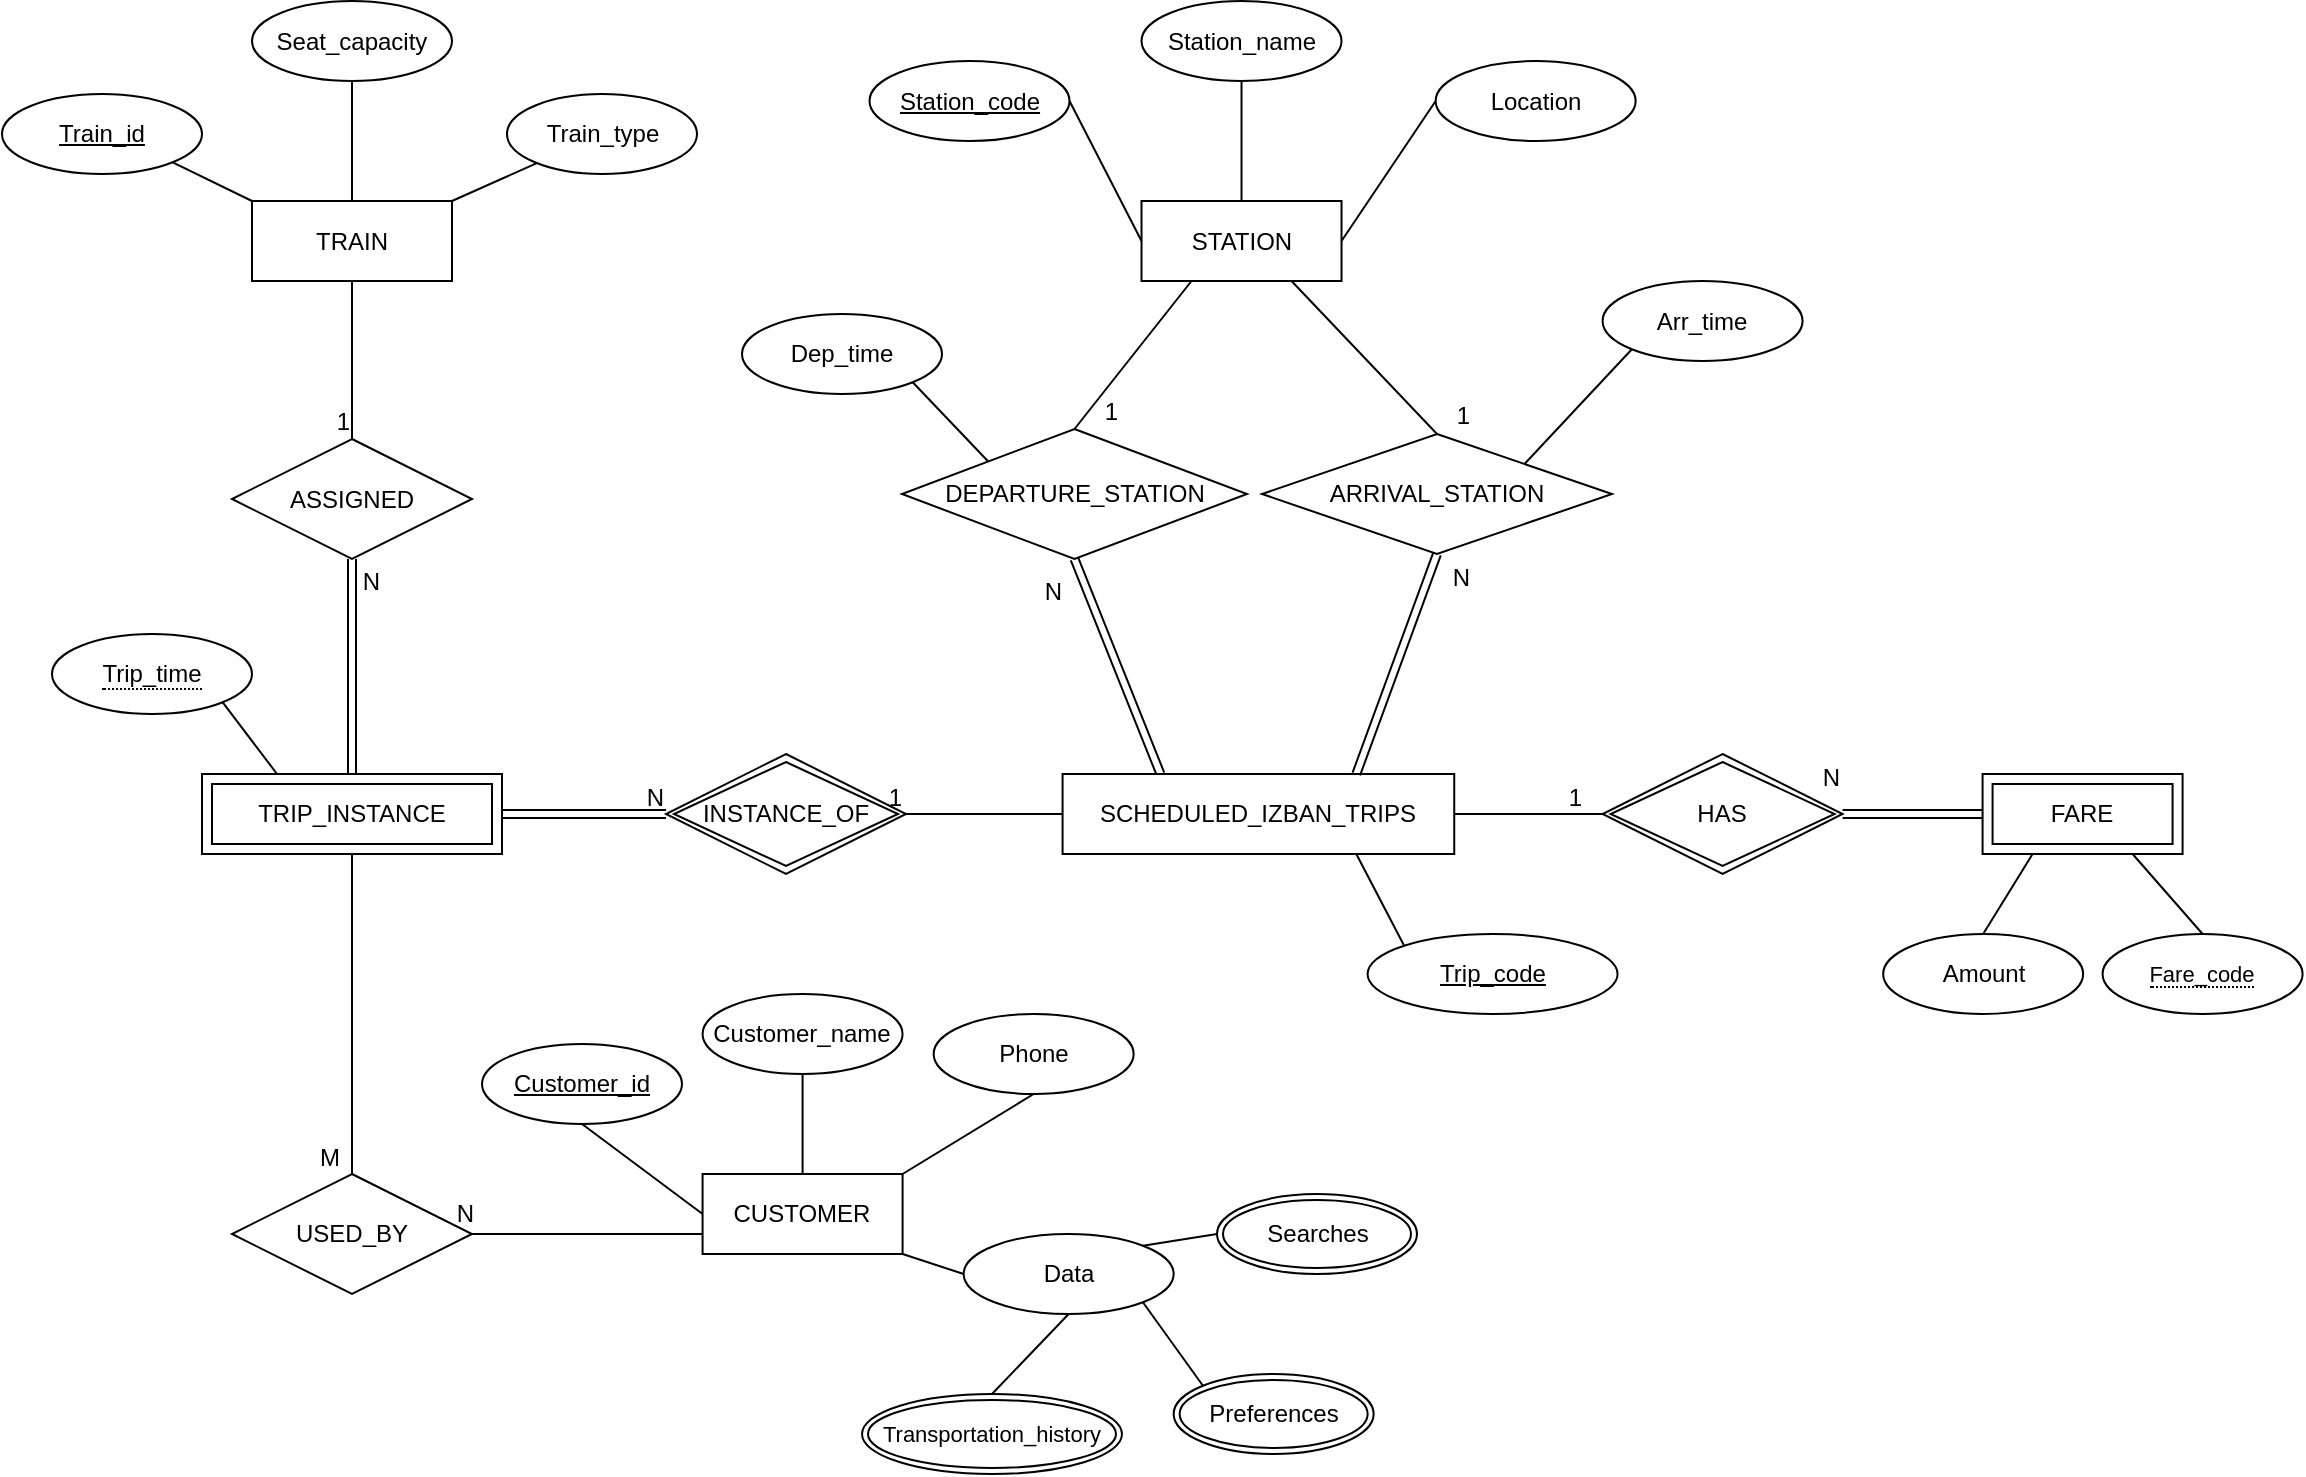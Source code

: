 <mxfile version="22.1.2" type="device">
  <diagram name="Sayfa -1" id="F2bUgsgtkVRP9ctM-zOT">
    <mxGraphModel dx="835" dy="731" grid="1" gridSize="10" guides="1" tooltips="1" connect="1" arrows="1" fold="1" page="0" pageScale="1" pageWidth="827" pageHeight="1169" math="0" shadow="0">
      <root>
        <mxCell id="0" />
        <mxCell id="1" parent="0" />
        <mxCell id="5uHYOdVr4QRPiF2o35ic-2" value="STATION" style="whiteSpace=wrap;html=1;align=center;" vertex="1" parent="1">
          <mxGeometry x="1269.76" y="303.5" width="100" height="40" as="geometry" />
        </mxCell>
        <mxCell id="5uHYOdVr4QRPiF2o35ic-3" value="" style="endArrow=none;html=1;rounded=0;entryX=0;entryY=0.5;entryDx=0;entryDy=0;exitX=1;exitY=0.5;exitDx=0;exitDy=0;" edge="1" parent="1" source="5uHYOdVr4QRPiF2o35ic-55" target="5uHYOdVr4QRPiF2o35ic-69">
          <mxGeometry relative="1" as="geometry">
            <mxPoint x="1297" y="591" as="sourcePoint" />
            <mxPoint x="1100" y="375.86" as="targetPoint" />
          </mxGeometry>
        </mxCell>
        <mxCell id="5uHYOdVr4QRPiF2o35ic-4" value="1" style="resizable=0;html=1;whiteSpace=wrap;align=right;verticalAlign=bottom;" connectable="0" vertex="1" parent="5uHYOdVr4QRPiF2o35ic-3">
          <mxGeometry x="1" relative="1" as="geometry">
            <mxPoint x="-9" as="offset" />
          </mxGeometry>
        </mxCell>
        <mxCell id="5uHYOdVr4QRPiF2o35ic-5" value="ARRIVAL_STATION" style="shape=rhombus;perimeter=rhombusPerimeter;whiteSpace=wrap;html=1;align=center;" vertex="1" parent="1">
          <mxGeometry x="1330" y="420" width="175" height="60" as="geometry" />
        </mxCell>
        <mxCell id="5uHYOdVr4QRPiF2o35ic-6" value="DEPARTURE_STATION" style="shape=rhombus;perimeter=rhombusPerimeter;whiteSpace=wrap;html=1;align=center;" vertex="1" parent="1">
          <mxGeometry x="1150" y="417.5" width="172.5" height="65" as="geometry" />
        </mxCell>
        <mxCell id="5uHYOdVr4QRPiF2o35ic-7" value="" style="endArrow=none;html=1;rounded=0;entryX=0.5;entryY=0;entryDx=0;entryDy=0;exitX=0.25;exitY=1;exitDx=0;exitDy=0;" edge="1" parent="1" source="5uHYOdVr4QRPiF2o35ic-2" target="5uHYOdVr4QRPiF2o35ic-6">
          <mxGeometry relative="1" as="geometry">
            <mxPoint x="1095" y="445" as="sourcePoint" />
            <mxPoint x="1085" y="615" as="targetPoint" />
          </mxGeometry>
        </mxCell>
        <mxCell id="5uHYOdVr4QRPiF2o35ic-8" value="1" style="resizable=0;html=1;whiteSpace=wrap;align=right;verticalAlign=bottom;" connectable="0" vertex="1" parent="5uHYOdVr4QRPiF2o35ic-7">
          <mxGeometry x="1" relative="1" as="geometry">
            <mxPoint x="23" as="offset" />
          </mxGeometry>
        </mxCell>
        <mxCell id="5uHYOdVr4QRPiF2o35ic-9" value="" style="endArrow=none;html=1;rounded=0;entryX=0.5;entryY=0;entryDx=0;entryDy=0;exitX=0.75;exitY=1;exitDx=0;exitDy=0;" edge="1" parent="1" source="5uHYOdVr4QRPiF2o35ic-2" target="5uHYOdVr4QRPiF2o35ic-5">
          <mxGeometry relative="1" as="geometry">
            <mxPoint x="1448.36" y="420" as="sourcePoint" />
            <mxPoint x="1268.36" y="510" as="targetPoint" />
          </mxGeometry>
        </mxCell>
        <mxCell id="5uHYOdVr4QRPiF2o35ic-10" value="1" style="resizable=0;html=1;whiteSpace=wrap;align=right;verticalAlign=bottom;" connectable="0" vertex="1" parent="5uHYOdVr4QRPiF2o35ic-9">
          <mxGeometry x="1" relative="1" as="geometry">
            <mxPoint x="18" as="offset" />
          </mxGeometry>
        </mxCell>
        <mxCell id="5uHYOdVr4QRPiF2o35ic-11" value="Station_code" style="ellipse;whiteSpace=wrap;html=1;align=center;fontStyle=4;" vertex="1" parent="1">
          <mxGeometry x="1133.76" y="233.5" width="100" height="40" as="geometry" />
        </mxCell>
        <mxCell id="5uHYOdVr4QRPiF2o35ic-12" value="Location" style="ellipse;whiteSpace=wrap;html=1;align=center;" vertex="1" parent="1">
          <mxGeometry x="1416.83" y="233.5" width="100" height="40" as="geometry" />
        </mxCell>
        <mxCell id="5uHYOdVr4QRPiF2o35ic-13" value="Station_name" style="ellipse;whiteSpace=wrap;html=1;align=center;" vertex="1" parent="1">
          <mxGeometry x="1269.76" y="203.5" width="100" height="40" as="geometry" />
        </mxCell>
        <mxCell id="5uHYOdVr4QRPiF2o35ic-14" value="" style="endArrow=none;html=1;rounded=0;entryX=0;entryY=0.5;entryDx=0;entryDy=0;exitX=1;exitY=0.5;exitDx=0;exitDy=0;" edge="1" parent="1" source="5uHYOdVr4QRPiF2o35ic-11" target="5uHYOdVr4QRPiF2o35ic-2">
          <mxGeometry relative="1" as="geometry">
            <mxPoint x="1198.47" y="333.5" as="sourcePoint" />
            <mxPoint x="1208.47" y="403.5" as="targetPoint" />
          </mxGeometry>
        </mxCell>
        <mxCell id="5uHYOdVr4QRPiF2o35ic-15" value="" style="endArrow=none;html=1;rounded=0;exitX=0.5;exitY=1;exitDx=0;exitDy=0;entryX=0.5;entryY=0;entryDx=0;entryDy=0;" edge="1" parent="1" source="5uHYOdVr4QRPiF2o35ic-13" target="5uHYOdVr4QRPiF2o35ic-2">
          <mxGeometry relative="1" as="geometry">
            <mxPoint x="1238.47" y="273.5" as="sourcePoint" />
            <mxPoint x="1398.47" y="273.5" as="targetPoint" />
          </mxGeometry>
        </mxCell>
        <mxCell id="5uHYOdVr4QRPiF2o35ic-16" value="" style="endArrow=none;html=1;rounded=0;exitX=0;exitY=0.5;exitDx=0;exitDy=0;entryX=1;entryY=0.5;entryDx=0;entryDy=0;" edge="1" parent="1" source="5uHYOdVr4QRPiF2o35ic-12" target="5uHYOdVr4QRPiF2o35ic-2">
          <mxGeometry relative="1" as="geometry">
            <mxPoint x="1238.47" y="273.5" as="sourcePoint" />
            <mxPoint x="1398.47" y="273.5" as="targetPoint" />
          </mxGeometry>
        </mxCell>
        <mxCell id="5uHYOdVr4QRPiF2o35ic-17" value="CUSTOMER" style="whiteSpace=wrap;html=1;align=center;" vertex="1" parent="1">
          <mxGeometry x="1050.29" y="790" width="100" height="40" as="geometry" />
        </mxCell>
        <mxCell id="5uHYOdVr4QRPiF2o35ic-18" value="Customer_id" style="ellipse;whiteSpace=wrap;html=1;align=center;fontStyle=4;" vertex="1" parent="1">
          <mxGeometry x="940" y="725" width="100" height="40" as="geometry" />
        </mxCell>
        <mxCell id="5uHYOdVr4QRPiF2o35ic-19" value="Customer_name" style="ellipse;whiteSpace=wrap;html=1;align=center;" vertex="1" parent="1">
          <mxGeometry x="1050.29" y="700" width="100" height="40" as="geometry" />
        </mxCell>
        <mxCell id="5uHYOdVr4QRPiF2o35ic-20" value="Data" style="ellipse;whiteSpace=wrap;html=1;align=center;" vertex="1" parent="1">
          <mxGeometry x="1180.83" y="820" width="105" height="40" as="geometry" />
        </mxCell>
        <mxCell id="5uHYOdVr4QRPiF2o35ic-21" value="" style="endArrow=none;html=1;rounded=0;entryX=0;entryY=0.5;entryDx=0;entryDy=0;exitX=0.5;exitY=1;exitDx=0;exitDy=0;" edge="1" parent="1" source="5uHYOdVr4QRPiF2o35ic-18" target="5uHYOdVr4QRPiF2o35ic-17">
          <mxGeometry relative="1" as="geometry">
            <mxPoint x="1075.29" y="725" as="sourcePoint" />
            <mxPoint x="1235.29" y="725" as="targetPoint" />
          </mxGeometry>
        </mxCell>
        <mxCell id="5uHYOdVr4QRPiF2o35ic-22" value="" style="endArrow=none;html=1;rounded=0;entryX=1;entryY=1;entryDx=0;entryDy=0;exitX=0;exitY=0.5;exitDx=0;exitDy=0;" edge="1" parent="1" source="5uHYOdVr4QRPiF2o35ic-20" target="5uHYOdVr4QRPiF2o35ic-17">
          <mxGeometry relative="1" as="geometry">
            <mxPoint x="1075.29" y="795" as="sourcePoint" />
            <mxPoint x="1235.29" y="795" as="targetPoint" />
          </mxGeometry>
        </mxCell>
        <mxCell id="5uHYOdVr4QRPiF2o35ic-23" value="" style="endArrow=none;html=1;rounded=0;exitX=0;exitY=0;exitDx=0;exitDy=0;entryX=1;entryY=1;entryDx=0;entryDy=0;" edge="1" parent="1" source="5uHYOdVr4QRPiF2o35ic-25" target="5uHYOdVr4QRPiF2o35ic-20">
          <mxGeometry relative="1" as="geometry">
            <mxPoint x="1465.29" y="885" as="sourcePoint" />
            <mxPoint x="1305.29" y="855" as="targetPoint" />
          </mxGeometry>
        </mxCell>
        <mxCell id="5uHYOdVr4QRPiF2o35ic-24" value="" style="endArrow=none;html=1;rounded=0;entryX=1;entryY=0;entryDx=0;entryDy=0;exitX=0;exitY=0.5;exitDx=0;exitDy=0;" edge="1" parent="1" source="5uHYOdVr4QRPiF2o35ic-27" target="5uHYOdVr4QRPiF2o35ic-20">
          <mxGeometry relative="1" as="geometry">
            <mxPoint x="1535.29" y="865" as="sourcePoint" />
            <mxPoint x="1425.29" y="785" as="targetPoint" />
          </mxGeometry>
        </mxCell>
        <mxCell id="5uHYOdVr4QRPiF2o35ic-25" value="Preferences" style="ellipse;shape=doubleEllipse;margin=3;whiteSpace=wrap;html=1;align=center;" vertex="1" parent="1">
          <mxGeometry x="1285.83" y="890" width="100" height="40" as="geometry" />
        </mxCell>
        <mxCell id="5uHYOdVr4QRPiF2o35ic-26" value="Transportation_history" style="ellipse;shape=doubleEllipse;margin=3;whiteSpace=wrap;html=1;align=center;fontSize=11;" vertex="1" parent="1">
          <mxGeometry x="1130" y="900" width="130" height="40" as="geometry" />
        </mxCell>
        <mxCell id="5uHYOdVr4QRPiF2o35ic-27" value="Searches" style="ellipse;shape=doubleEllipse;margin=3;whiteSpace=wrap;html=1;align=center;" vertex="1" parent="1">
          <mxGeometry x="1307.5" y="800" width="100" height="40" as="geometry" />
        </mxCell>
        <mxCell id="5uHYOdVr4QRPiF2o35ic-28" value="" style="endArrow=none;html=1;rounded=0;entryX=0.5;entryY=1;entryDx=0;entryDy=0;" edge="1" parent="1" source="5uHYOdVr4QRPiF2o35ic-17" target="5uHYOdVr4QRPiF2o35ic-19">
          <mxGeometry relative="1" as="geometry">
            <mxPoint x="1055.29" y="835" as="sourcePoint" />
            <mxPoint x="1215.29" y="835" as="targetPoint" />
          </mxGeometry>
        </mxCell>
        <mxCell id="5uHYOdVr4QRPiF2o35ic-29" value="Phone" style="ellipse;whiteSpace=wrap;html=1;align=center;" vertex="1" parent="1">
          <mxGeometry x="1165.83" y="710" width="100" height="40" as="geometry" />
        </mxCell>
        <mxCell id="5uHYOdVr4QRPiF2o35ic-30" value="" style="endArrow=none;html=1;rounded=0;entryX=0.5;entryY=1;entryDx=0;entryDy=0;exitX=1;exitY=0;exitDx=0;exitDy=0;" edge="1" parent="1" source="5uHYOdVr4QRPiF2o35ic-17" target="5uHYOdVr4QRPiF2o35ic-29">
          <mxGeometry relative="1" as="geometry">
            <mxPoint x="1135.29" y="725" as="sourcePoint" />
            <mxPoint x="1295.29" y="725" as="targetPoint" />
          </mxGeometry>
        </mxCell>
        <mxCell id="5uHYOdVr4QRPiF2o35ic-40" style="edgeStyle=orthogonalEdgeStyle;rounded=0;orthogonalLoop=1;jettySize=auto;html=1;exitX=0.5;exitY=1;exitDx=0;exitDy=0;" edge="1" parent="1">
          <mxGeometry relative="1" as="geometry">
            <mxPoint x="1323.63" y="525.86" as="sourcePoint" />
            <mxPoint x="1323.63" y="525.86" as="targetPoint" />
          </mxGeometry>
        </mxCell>
        <mxCell id="5uHYOdVr4QRPiF2o35ic-41" value="" style="shape=link;html=1;rounded=0;entryX=0.5;entryY=1;entryDx=0;entryDy=0;exitX=0.25;exitY=0;exitDx=0;exitDy=0;" edge="1" parent="1" source="5uHYOdVr4QRPiF2o35ic-55" target="5uHYOdVr4QRPiF2o35ic-6">
          <mxGeometry relative="1" as="geometry">
            <mxPoint x="1325" y="475" as="sourcePoint" />
            <mxPoint x="1405" y="545" as="targetPoint" />
          </mxGeometry>
        </mxCell>
        <mxCell id="5uHYOdVr4QRPiF2o35ic-42" value="N" style="resizable=0;html=1;whiteSpace=wrap;align=right;verticalAlign=bottom;" connectable="0" vertex="1" parent="5uHYOdVr4QRPiF2o35ic-41">
          <mxGeometry x="1" relative="1" as="geometry">
            <mxPoint x="-5" y="25" as="offset" />
          </mxGeometry>
        </mxCell>
        <mxCell id="5uHYOdVr4QRPiF2o35ic-43" value="TRAIN" style="whiteSpace=wrap;html=1;align=center;" vertex="1" parent="1">
          <mxGeometry x="825" y="303.5" width="100" height="40" as="geometry" />
        </mxCell>
        <mxCell id="5uHYOdVr4QRPiF2o35ic-44" value="ASSIGNED" style="shape=rhombus;perimeter=rhombusPerimeter;whiteSpace=wrap;html=1;align=center;" vertex="1" parent="1">
          <mxGeometry x="815" y="422.5" width="120" height="60" as="geometry" />
        </mxCell>
        <mxCell id="5uHYOdVr4QRPiF2o35ic-45" value="Seat_capacity" style="ellipse;whiteSpace=wrap;html=1;align=center;direction=west;" vertex="1" parent="1">
          <mxGeometry x="825" y="203.5" width="100" height="40" as="geometry" />
        </mxCell>
        <mxCell id="5uHYOdVr4QRPiF2o35ic-46" value="" style="endArrow=none;html=1;rounded=0;exitX=1;exitY=0;exitDx=0;exitDy=0;" edge="1" parent="1" source="5uHYOdVr4QRPiF2o35ic-43" target="5uHYOdVr4QRPiF2o35ic-54">
          <mxGeometry relative="1" as="geometry">
            <mxPoint x="975" y="350" as="sourcePoint" />
            <mxPoint x="975" y="350" as="targetPoint" />
          </mxGeometry>
        </mxCell>
        <mxCell id="5uHYOdVr4QRPiF2o35ic-47" value="" style="endArrow=none;html=1;rounded=0;exitX=0.5;exitY=0;exitDx=0;exitDy=0;entryX=0.5;entryY=0;entryDx=0;entryDy=0;" edge="1" parent="1" source="5uHYOdVr4QRPiF2o35ic-45" target="5uHYOdVr4QRPiF2o35ic-43">
          <mxGeometry relative="1" as="geometry">
            <mxPoint x="1045" y="230" as="sourcePoint" />
            <mxPoint x="1095" y="240" as="targetPoint" />
          </mxGeometry>
        </mxCell>
        <mxCell id="5uHYOdVr4QRPiF2o35ic-48" value="" style="endArrow=none;html=1;rounded=0;exitX=0.5;exitY=1;exitDx=0;exitDy=0;entryX=0.5;entryY=0;entryDx=0;entryDy=0;" edge="1" parent="1" source="5uHYOdVr4QRPiF2o35ic-43" target="5uHYOdVr4QRPiF2o35ic-44">
          <mxGeometry relative="1" as="geometry">
            <mxPoint x="760" y="370" as="sourcePoint" />
            <mxPoint x="825" y="370" as="targetPoint" />
            <Array as="points" />
          </mxGeometry>
        </mxCell>
        <mxCell id="5uHYOdVr4QRPiF2o35ic-49" value="1" style="resizable=0;html=1;whiteSpace=wrap;align=right;verticalAlign=bottom;" connectable="0" vertex="1" parent="5uHYOdVr4QRPiF2o35ic-48">
          <mxGeometry x="1" relative="1" as="geometry" />
        </mxCell>
        <mxCell id="5uHYOdVr4QRPiF2o35ic-50" value="" style="shape=link;html=1;rounded=0;entryX=0.5;entryY=1;entryDx=0;entryDy=0;exitX=0.5;exitY=0;exitDx=0;exitDy=0;" edge="1" parent="1" source="5uHYOdVr4QRPiF2o35ic-59" target="5uHYOdVr4QRPiF2o35ic-44">
          <mxGeometry relative="1" as="geometry">
            <mxPoint x="785" y="590" as="sourcePoint" />
            <mxPoint x="570" y="620" as="targetPoint" />
          </mxGeometry>
        </mxCell>
        <mxCell id="5uHYOdVr4QRPiF2o35ic-51" value="N" style="resizable=0;html=1;whiteSpace=wrap;align=right;verticalAlign=bottom;" connectable="0" vertex="1" parent="5uHYOdVr4QRPiF2o35ic-50">
          <mxGeometry x="1" relative="1" as="geometry">
            <mxPoint x="15" y="20" as="offset" />
          </mxGeometry>
        </mxCell>
        <mxCell id="5uHYOdVr4QRPiF2o35ic-52" value="Train_id" style="ellipse;whiteSpace=wrap;html=1;align=center;fontStyle=4;" vertex="1" parent="1">
          <mxGeometry x="700" y="250" width="100" height="40" as="geometry" />
        </mxCell>
        <mxCell id="5uHYOdVr4QRPiF2o35ic-53" value="" style="endArrow=none;html=1;rounded=0;entryX=0;entryY=0;entryDx=0;entryDy=0;exitX=1;exitY=1;exitDx=0;exitDy=0;" edge="1" parent="1" source="5uHYOdVr4QRPiF2o35ic-52" target="5uHYOdVr4QRPiF2o35ic-43">
          <mxGeometry relative="1" as="geometry">
            <mxPoint x="875" y="230" as="sourcePoint" />
            <mxPoint x="1055" y="320" as="targetPoint" />
          </mxGeometry>
        </mxCell>
        <mxCell id="5uHYOdVr4QRPiF2o35ic-54" value="Train_type" style="ellipse;whiteSpace=wrap;html=1;align=center;" vertex="1" parent="1">
          <mxGeometry x="952.5" y="250" width="95" height="40" as="geometry" />
        </mxCell>
        <mxCell id="5uHYOdVr4QRPiF2o35ic-55" value="SCHEDULED_IZBAN_TRIPS" style="whiteSpace=wrap;html=1;align=center;" vertex="1" parent="1">
          <mxGeometry x="1230.29" y="590" width="195.83" height="40" as="geometry" />
        </mxCell>
        <mxCell id="5uHYOdVr4QRPiF2o35ic-58" value="" style="endArrow=none;html=1;rounded=0;entryX=0.5;entryY=1;entryDx=0;entryDy=0;exitX=0.5;exitY=0;exitDx=0;exitDy=0;" edge="1" parent="1" source="5uHYOdVr4QRPiF2o35ic-26" target="5uHYOdVr4QRPiF2o35ic-20">
          <mxGeometry relative="1" as="geometry">
            <mxPoint x="1090.29" y="875" as="sourcePoint" />
            <mxPoint x="1250.29" y="875" as="targetPoint" />
          </mxGeometry>
        </mxCell>
        <mxCell id="5uHYOdVr4QRPiF2o35ic-59" value="TRIP_INSTANCE" style="shape=ext;margin=3;double=1;whiteSpace=wrap;html=1;align=center;" vertex="1" parent="1">
          <mxGeometry x="800" y="590" width="150" height="40" as="geometry" />
        </mxCell>
        <mxCell id="5uHYOdVr4QRPiF2o35ic-60" value="" style="shape=link;html=1;rounded=0;exitX=1;exitY=0.5;exitDx=0;exitDy=0;entryX=0;entryY=0.5;entryDx=0;entryDy=0;" edge="1" parent="1" source="5uHYOdVr4QRPiF2o35ic-59" target="5uHYOdVr4QRPiF2o35ic-64">
          <mxGeometry relative="1" as="geometry">
            <mxPoint x="853.75" y="604.6" as="sourcePoint" />
            <mxPoint x="1013.75" y="604.6" as="targetPoint" />
          </mxGeometry>
        </mxCell>
        <mxCell id="5uHYOdVr4QRPiF2o35ic-61" value="N" style="resizable=0;html=1;whiteSpace=wrap;align=right;verticalAlign=bottom;" connectable="0" vertex="1" parent="5uHYOdVr4QRPiF2o35ic-60">
          <mxGeometry x="1" relative="1" as="geometry" />
        </mxCell>
        <mxCell id="5uHYOdVr4QRPiF2o35ic-62" value="" style="endArrow=none;html=1;rounded=0;exitX=0;exitY=0.5;exitDx=0;exitDy=0;entryX=1;entryY=0.5;entryDx=0;entryDy=0;" edge="1" parent="1" source="5uHYOdVr4QRPiF2o35ic-55" target="5uHYOdVr4QRPiF2o35ic-64">
          <mxGeometry relative="1" as="geometry">
            <mxPoint x="930" y="560" as="sourcePoint" />
            <mxPoint x="1120" y="590" as="targetPoint" />
          </mxGeometry>
        </mxCell>
        <mxCell id="5uHYOdVr4QRPiF2o35ic-63" value="1" style="resizable=0;html=1;whiteSpace=wrap;align=right;verticalAlign=bottom;" connectable="0" vertex="1" parent="5uHYOdVr4QRPiF2o35ic-62">
          <mxGeometry x="1" relative="1" as="geometry" />
        </mxCell>
        <mxCell id="5uHYOdVr4QRPiF2o35ic-64" value="INSTANCE_OF" style="shape=rhombus;double=1;perimeter=rhombusPerimeter;whiteSpace=wrap;html=1;align=center;" vertex="1" parent="1">
          <mxGeometry x="1032" y="580" width="120" height="60" as="geometry" />
        </mxCell>
        <mxCell id="5uHYOdVr4QRPiF2o35ic-65" value="Trip_code" style="ellipse;whiteSpace=wrap;html=1;align=center;fontStyle=4;" vertex="1" parent="1">
          <mxGeometry x="1382.79" y="670" width="125" height="40" as="geometry" />
        </mxCell>
        <mxCell id="5uHYOdVr4QRPiF2o35ic-67" value="" style="endArrow=none;html=1;rounded=0;exitX=0.75;exitY=1;exitDx=0;exitDy=0;entryX=0;entryY=0;entryDx=0;entryDy=0;" edge="1" parent="1" source="5uHYOdVr4QRPiF2o35ic-55" target="5uHYOdVr4QRPiF2o35ic-65">
          <mxGeometry relative="1" as="geometry">
            <mxPoint x="1350" y="560" as="sourcePoint" />
            <mxPoint x="1390" y="690" as="targetPoint" />
          </mxGeometry>
        </mxCell>
        <mxCell id="5uHYOdVr4QRPiF2o35ic-68" value="FARE" style="shape=ext;margin=3;double=1;whiteSpace=wrap;html=1;align=center;" vertex="1" parent="1">
          <mxGeometry x="1690.29" y="590" width="100" height="40" as="geometry" />
        </mxCell>
        <mxCell id="5uHYOdVr4QRPiF2o35ic-69" value="HAS" style="shape=rhombus;double=1;perimeter=rhombusPerimeter;whiteSpace=wrap;html=1;align=center;" vertex="1" parent="1">
          <mxGeometry x="1500.29" y="580" width="120" height="60" as="geometry" />
        </mxCell>
        <mxCell id="5uHYOdVr4QRPiF2o35ic-70" value="" style="endArrow=none;html=1;rounded=0;exitX=0.25;exitY=1;exitDx=0;exitDy=0;entryX=0.5;entryY=0;entryDx=0;entryDy=0;" edge="1" parent="1" source="5uHYOdVr4QRPiF2o35ic-68" target="5uHYOdVr4QRPiF2o35ic-76">
          <mxGeometry relative="1" as="geometry">
            <mxPoint x="1753.65" y="495" as="sourcePoint" />
            <mxPoint x="1813.65" y="635" as="targetPoint" />
          </mxGeometry>
        </mxCell>
        <mxCell id="5uHYOdVr4QRPiF2o35ic-71" style="edgeStyle=orthogonalEdgeStyle;rounded=0;orthogonalLoop=1;jettySize=auto;html=1;exitX=0.5;exitY=1;exitDx=0;exitDy=0;" edge="1" parent="1">
          <mxGeometry relative="1" as="geometry">
            <mxPoint x="1473.36" y="690" as="sourcePoint" />
            <mxPoint x="1473.36" y="690" as="targetPoint" />
          </mxGeometry>
        </mxCell>
        <mxCell id="5uHYOdVr4QRPiF2o35ic-72" value="" style="shape=link;html=1;rounded=0;entryX=1;entryY=0.5;entryDx=0;entryDy=0;exitX=0;exitY=0.5;exitDx=0;exitDy=0;" edge="1" parent="1" source="5uHYOdVr4QRPiF2o35ic-68" target="5uHYOdVr4QRPiF2o35ic-69">
          <mxGeometry relative="1" as="geometry">
            <mxPoint x="1578.65" y="500" as="sourcePoint" />
            <mxPoint x="1738.65" y="500" as="targetPoint" />
          </mxGeometry>
        </mxCell>
        <mxCell id="5uHYOdVr4QRPiF2o35ic-73" value="N" style="resizable=0;html=1;whiteSpace=wrap;align=right;verticalAlign=bottom;" connectable="0" vertex="1" parent="5uHYOdVr4QRPiF2o35ic-72">
          <mxGeometry x="1" relative="1" as="geometry">
            <mxPoint y="-10" as="offset" />
          </mxGeometry>
        </mxCell>
        <mxCell id="5uHYOdVr4QRPiF2o35ic-74" value="&lt;span style=&quot;border-bottom: 1px dotted; font-size: 11px;&quot;&gt;Fare_code&lt;/span&gt;" style="ellipse;whiteSpace=wrap;html=1;align=center;fontSize=11;" vertex="1" parent="1">
          <mxGeometry x="1750.29" y="670" width="100" height="40" as="geometry" />
        </mxCell>
        <mxCell id="5uHYOdVr4QRPiF2o35ic-75" value="" style="endArrow=none;html=1;rounded=0;exitX=0.75;exitY=1;exitDx=0;exitDy=0;entryX=0.5;entryY=0;entryDx=0;entryDy=0;" edge="1" parent="1" source="5uHYOdVr4QRPiF2o35ic-68" target="5uHYOdVr4QRPiF2o35ic-74">
          <mxGeometry relative="1" as="geometry">
            <mxPoint x="1694.36" y="520.86" as="sourcePoint" />
            <mxPoint x="1829.005" y="580.002" as="targetPoint" />
          </mxGeometry>
        </mxCell>
        <mxCell id="5uHYOdVr4QRPiF2o35ic-76" value="Amount" style="ellipse;whiteSpace=wrap;html=1;align=center;" vertex="1" parent="1">
          <mxGeometry x="1640.58" y="670" width="100" height="40" as="geometry" />
        </mxCell>
        <mxCell id="5uHYOdVr4QRPiF2o35ic-77" value="" style="shape=link;html=1;rounded=0;entryX=0.5;entryY=1;entryDx=0;entryDy=0;exitX=0.75;exitY=0;exitDx=0;exitDy=0;" edge="1" parent="1" source="5uHYOdVr4QRPiF2o35ic-55" target="5uHYOdVr4QRPiF2o35ic-5">
          <mxGeometry relative="1" as="geometry">
            <mxPoint x="1450" y="540" as="sourcePoint" />
            <mxPoint x="1610" y="540" as="targetPoint" />
          </mxGeometry>
        </mxCell>
        <mxCell id="5uHYOdVr4QRPiF2o35ic-78" value="N" style="resizable=0;html=1;whiteSpace=wrap;align=right;verticalAlign=bottom;" connectable="0" vertex="1" parent="5uHYOdVr4QRPiF2o35ic-77">
          <mxGeometry x="1" relative="1" as="geometry">
            <mxPoint x="18" y="20" as="offset" />
          </mxGeometry>
        </mxCell>
        <mxCell id="5uHYOdVr4QRPiF2o35ic-80" value="" style="endArrow=none;html=1;rounded=0;entryX=0.25;entryY=0;entryDx=0;entryDy=0;exitX=1;exitY=1;exitDx=0;exitDy=0;" edge="1" parent="1" source="5uHYOdVr4QRPiF2o35ic-93" target="5uHYOdVr4QRPiF2o35ic-59">
          <mxGeometry relative="1" as="geometry">
            <mxPoint x="810.146" y="554.226" as="sourcePoint" />
            <mxPoint x="710" y="570" as="targetPoint" />
          </mxGeometry>
        </mxCell>
        <mxCell id="5uHYOdVr4QRPiF2o35ic-81" value="Arr_time" style="ellipse;whiteSpace=wrap;html=1;align=center;" vertex="1" parent="1">
          <mxGeometry x="1500.29" y="343.5" width="100" height="40" as="geometry" />
        </mxCell>
        <mxCell id="5uHYOdVr4QRPiF2o35ic-82" value="" style="endArrow=none;html=1;rounded=0;exitX=1;exitY=0;exitDx=0;exitDy=0;entryX=0;entryY=1;entryDx=0;entryDy=0;" edge="1" parent="1" source="5uHYOdVr4QRPiF2o35ic-5" target="5uHYOdVr4QRPiF2o35ic-81">
          <mxGeometry relative="1" as="geometry">
            <mxPoint x="1665.36" y="345" as="sourcePoint" />
            <mxPoint x="1666.72" y="360" as="targetPoint" />
          </mxGeometry>
        </mxCell>
        <mxCell id="5uHYOdVr4QRPiF2o35ic-83" value="Dep_time" style="ellipse;whiteSpace=wrap;html=1;align=center;" vertex="1" parent="1">
          <mxGeometry x="1070" y="360" width="100" height="40" as="geometry" />
        </mxCell>
        <mxCell id="5uHYOdVr4QRPiF2o35ic-84" value="" style="endArrow=none;html=1;rounded=0;exitX=0;exitY=0;exitDx=0;exitDy=0;entryX=1;entryY=1;entryDx=0;entryDy=0;" edge="1" parent="1" source="5uHYOdVr4QRPiF2o35ic-6" target="5uHYOdVr4QRPiF2o35ic-83">
          <mxGeometry relative="1" as="geometry">
            <mxPoint x="1060" y="407.5" as="sourcePoint" />
            <mxPoint x="1016" y="698.5" as="targetPoint" />
          </mxGeometry>
        </mxCell>
        <mxCell id="5uHYOdVr4QRPiF2o35ic-91" value="" style="endArrow=none;html=1;rounded=0;entryX=1;entryY=0.5;entryDx=0;entryDy=0;exitX=0;exitY=0.75;exitDx=0;exitDy=0;" edge="1" parent="1" source="5uHYOdVr4QRPiF2o35ic-17" target="5uHYOdVr4QRPiF2o35ic-94">
          <mxGeometry relative="1" as="geometry">
            <mxPoint x="860" y="900" as="sourcePoint" />
            <mxPoint x="935" y="820" as="targetPoint" />
          </mxGeometry>
        </mxCell>
        <mxCell id="5uHYOdVr4QRPiF2o35ic-92" value="N" style="resizable=0;html=1;whiteSpace=wrap;align=right;verticalAlign=bottom;" connectable="0" vertex="1" parent="5uHYOdVr4QRPiF2o35ic-91">
          <mxGeometry x="1" relative="1" as="geometry">
            <mxPoint x="3" y="-2" as="offset" />
          </mxGeometry>
        </mxCell>
        <mxCell id="5uHYOdVr4QRPiF2o35ic-93" value="&lt;span style=&quot;border-bottom: 1px dotted&quot;&gt;Trip_time&lt;/span&gt;" style="ellipse;whiteSpace=wrap;html=1;align=center;" vertex="1" parent="1">
          <mxGeometry x="725" y="520" width="100" height="40" as="geometry" />
        </mxCell>
        <mxCell id="5uHYOdVr4QRPiF2o35ic-94" value="USED_BY" style="shape=rhombus;perimeter=rhombusPerimeter;whiteSpace=wrap;html=1;align=center;" vertex="1" parent="1">
          <mxGeometry x="815" y="790" width="120" height="60" as="geometry" />
        </mxCell>
        <mxCell id="5uHYOdVr4QRPiF2o35ic-95" value="" style="endArrow=none;html=1;rounded=0;entryX=0.5;entryY=0;entryDx=0;entryDy=0;exitX=0.5;exitY=1;exitDx=0;exitDy=0;" edge="1" parent="1" source="5uHYOdVr4QRPiF2o35ic-59" target="5uHYOdVr4QRPiF2o35ic-94">
          <mxGeometry relative="1" as="geometry">
            <mxPoint x="800" y="719.41" as="sourcePoint" />
            <mxPoint x="960" y="719.41" as="targetPoint" />
          </mxGeometry>
        </mxCell>
        <mxCell id="5uHYOdVr4QRPiF2o35ic-96" value="M" style="resizable=0;html=1;whiteSpace=wrap;align=right;verticalAlign=bottom;" connectable="0" vertex="1" parent="5uHYOdVr4QRPiF2o35ic-95">
          <mxGeometry x="1" relative="1" as="geometry">
            <mxPoint x="-5" as="offset" />
          </mxGeometry>
        </mxCell>
      </root>
    </mxGraphModel>
  </diagram>
</mxfile>
